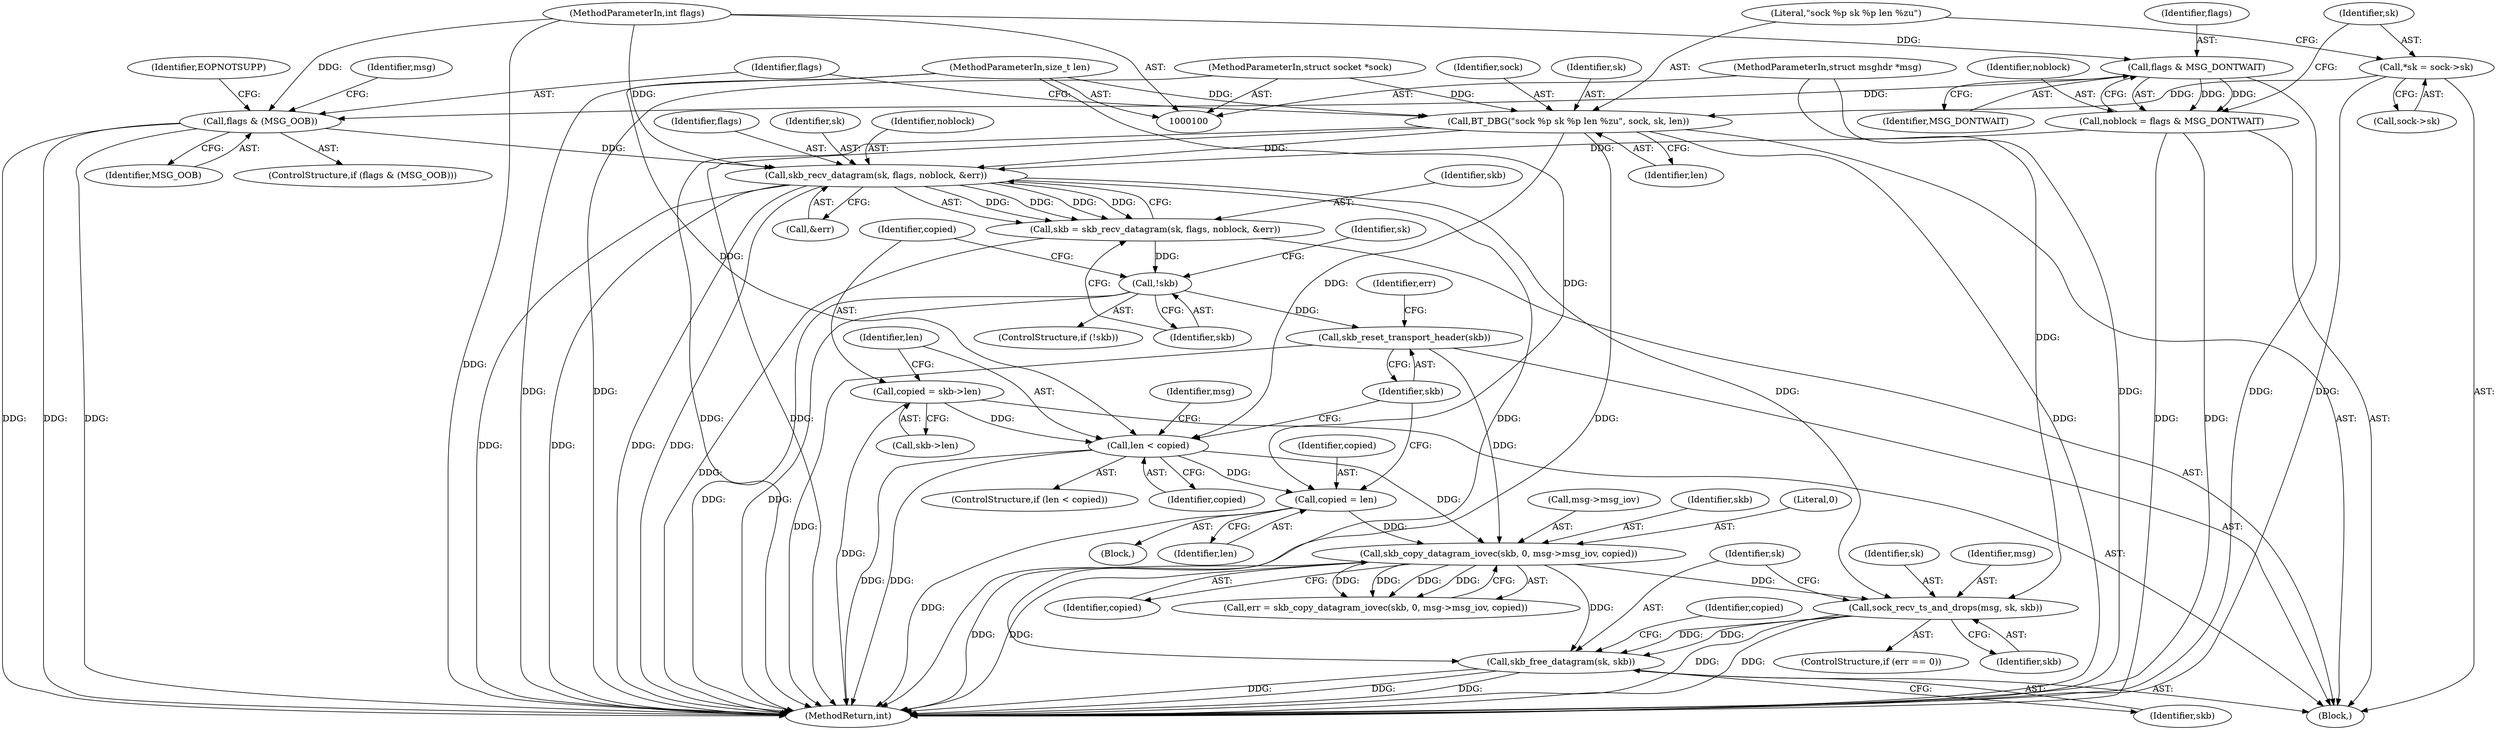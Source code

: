 digraph "0_linux_4683f42fde3977bdb4e8a09622788cc8b5313778@API" {
"1000198" [label="(Call,skb_free_datagram(sk, skb))"];
"1000141" [label="(Call,skb_recv_datagram(sk, flags, noblock, &err))"];
"1000122" [label="(Call,BT_DBG(\"sock %p sk %p len %zu\", sock, sk, len))"];
"1000102" [label="(MethodParameterIn,struct socket *sock)"];
"1000114" [label="(Call,*sk = sock->sk)"];
"1000104" [label="(MethodParameterIn,size_t len)"];
"1000128" [label="(Call,flags & (MSG_OOB))"];
"1000110" [label="(Call,flags & MSG_DONTWAIT)"];
"1000105" [label="(MethodParameterIn,int flags)"];
"1000108" [label="(Call,noblock = flags & MSG_DONTWAIT)"];
"1000194" [label="(Call,sock_recv_ts_and_drops(msg, sk, skb))"];
"1000103" [label="(MethodParameterIn,struct msghdr *msg)"];
"1000183" [label="(Call,skb_copy_datagram_iovec(skb, 0, msg->msg_iov, copied))"];
"1000179" [label="(Call,skb_reset_transport_header(skb))"];
"1000148" [label="(Call,!skb)"];
"1000139" [label="(Call,skb = skb_recv_datagram(sk, flags, noblock, &err))"];
"1000167" [label="(Call,len < copied)"];
"1000161" [label="(Call,copied = skb->len)"];
"1000176" [label="(Call,copied = len)"];
"1000139" [label="(Call,skb = skb_recv_datagram(sk, flags, noblock, &err))"];
"1000197" [label="(Identifier,skb)"];
"1000182" [label="(Identifier,err)"];
"1000166" [label="(ControlStructure,if (len < copied))"];
"1000126" [label="(Identifier,len)"];
"1000198" [label="(Call,skb_free_datagram(sk, skb))"];
"1000196" [label="(Identifier,sk)"];
"1000128" [label="(Call,flags & (MSG_OOB))"];
"1000122" [label="(Call,BT_DBG(\"sock %p sk %p len %zu\", sock, sk, len))"];
"1000186" [label="(Call,msg->msg_iov)"];
"1000177" [label="(Identifier,copied)"];
"1000143" [label="(Identifier,flags)"];
"1000194" [label="(Call,sock_recv_ts_and_drops(msg, sk, skb))"];
"1000167" [label="(Call,len < copied)"];
"1000130" [label="(Identifier,MSG_OOB)"];
"1000180" [label="(Identifier,skb)"];
"1000104" [label="(MethodParameterIn,size_t len)"];
"1000111" [label="(Identifier,flags)"];
"1000141" [label="(Call,skb_recv_datagram(sk, flags, noblock, &err))"];
"1000109" [label="(Identifier,noblock)"];
"1000140" [label="(Identifier,skb)"];
"1000110" [label="(Call,flags & MSG_DONTWAIT)"];
"1000189" [label="(Identifier,copied)"];
"1000190" [label="(ControlStructure,if (err == 0))"];
"1000184" [label="(Identifier,skb)"];
"1000142" [label="(Identifier,sk)"];
"1000161" [label="(Call,copied = skb->len)"];
"1000136" [label="(Identifier,msg)"];
"1000148" [label="(Call,!skb)"];
"1000108" [label="(Call,noblock = flags & MSG_DONTWAIT)"];
"1000147" [label="(ControlStructure,if (!skb))"];
"1000169" [label="(Identifier,copied)"];
"1000200" [label="(Identifier,skb)"];
"1000183" [label="(Call,skb_copy_datagram_iovec(skb, 0, msg->msg_iov, copied))"];
"1000124" [label="(Identifier,sock)"];
"1000129" [label="(Identifier,flags)"];
"1000133" [label="(Identifier,EOPNOTSUPP)"];
"1000178" [label="(Identifier,len)"];
"1000125" [label="(Identifier,sk)"];
"1000127" [label="(ControlStructure,if (flags & (MSG_OOB)))"];
"1000162" [label="(Identifier,copied)"];
"1000112" [label="(Identifier,MSG_DONTWAIT)"];
"1000168" [label="(Identifier,len)"];
"1000103" [label="(MethodParameterIn,struct msghdr *msg)"];
"1000163" [label="(Call,skb->len)"];
"1000106" [label="(Block,)"];
"1000102" [label="(MethodParameterIn,struct socket *sock)"];
"1000202" [label="(MethodReturn,int)"];
"1000149" [label="(Identifier,skb)"];
"1000116" [label="(Call,sock->sk)"];
"1000195" [label="(Identifier,msg)"];
"1000201" [label="(Identifier,copied)"];
"1000115" [label="(Identifier,sk)"];
"1000179" [label="(Call,skb_reset_transport_header(skb))"];
"1000154" [label="(Identifier,sk)"];
"1000176" [label="(Call,copied = len)"];
"1000114" [label="(Call,*sk = sock->sk)"];
"1000170" [label="(Block,)"];
"1000145" [label="(Call,&err)"];
"1000173" [label="(Identifier,msg)"];
"1000105" [label="(MethodParameterIn,int flags)"];
"1000185" [label="(Literal,0)"];
"1000199" [label="(Identifier,sk)"];
"1000123" [label="(Literal,\"sock %p sk %p len %zu\")"];
"1000181" [label="(Call,err = skb_copy_datagram_iovec(skb, 0, msg->msg_iov, copied))"];
"1000144" [label="(Identifier,noblock)"];
"1000198" -> "1000106"  [label="AST: "];
"1000198" -> "1000200"  [label="CFG: "];
"1000199" -> "1000198"  [label="AST: "];
"1000200" -> "1000198"  [label="AST: "];
"1000201" -> "1000198"  [label="CFG: "];
"1000198" -> "1000202"  [label="DDG: "];
"1000198" -> "1000202"  [label="DDG: "];
"1000198" -> "1000202"  [label="DDG: "];
"1000141" -> "1000198"  [label="DDG: "];
"1000194" -> "1000198"  [label="DDG: "];
"1000194" -> "1000198"  [label="DDG: "];
"1000183" -> "1000198"  [label="DDG: "];
"1000141" -> "1000139"  [label="AST: "];
"1000141" -> "1000145"  [label="CFG: "];
"1000142" -> "1000141"  [label="AST: "];
"1000143" -> "1000141"  [label="AST: "];
"1000144" -> "1000141"  [label="AST: "];
"1000145" -> "1000141"  [label="AST: "];
"1000139" -> "1000141"  [label="CFG: "];
"1000141" -> "1000202"  [label="DDG: "];
"1000141" -> "1000202"  [label="DDG: "];
"1000141" -> "1000202"  [label="DDG: "];
"1000141" -> "1000202"  [label="DDG: "];
"1000141" -> "1000139"  [label="DDG: "];
"1000141" -> "1000139"  [label="DDG: "];
"1000141" -> "1000139"  [label="DDG: "];
"1000141" -> "1000139"  [label="DDG: "];
"1000122" -> "1000141"  [label="DDG: "];
"1000128" -> "1000141"  [label="DDG: "];
"1000105" -> "1000141"  [label="DDG: "];
"1000108" -> "1000141"  [label="DDG: "];
"1000141" -> "1000194"  [label="DDG: "];
"1000122" -> "1000106"  [label="AST: "];
"1000122" -> "1000126"  [label="CFG: "];
"1000123" -> "1000122"  [label="AST: "];
"1000124" -> "1000122"  [label="AST: "];
"1000125" -> "1000122"  [label="AST: "];
"1000126" -> "1000122"  [label="AST: "];
"1000129" -> "1000122"  [label="CFG: "];
"1000122" -> "1000202"  [label="DDG: "];
"1000122" -> "1000202"  [label="DDG: "];
"1000122" -> "1000202"  [label="DDG: "];
"1000122" -> "1000202"  [label="DDG: "];
"1000102" -> "1000122"  [label="DDG: "];
"1000114" -> "1000122"  [label="DDG: "];
"1000104" -> "1000122"  [label="DDG: "];
"1000122" -> "1000167"  [label="DDG: "];
"1000102" -> "1000100"  [label="AST: "];
"1000102" -> "1000202"  [label="DDG: "];
"1000114" -> "1000106"  [label="AST: "];
"1000114" -> "1000116"  [label="CFG: "];
"1000115" -> "1000114"  [label="AST: "];
"1000116" -> "1000114"  [label="AST: "];
"1000123" -> "1000114"  [label="CFG: "];
"1000114" -> "1000202"  [label="DDG: "];
"1000104" -> "1000100"  [label="AST: "];
"1000104" -> "1000202"  [label="DDG: "];
"1000104" -> "1000167"  [label="DDG: "];
"1000104" -> "1000176"  [label="DDG: "];
"1000128" -> "1000127"  [label="AST: "];
"1000128" -> "1000130"  [label="CFG: "];
"1000129" -> "1000128"  [label="AST: "];
"1000130" -> "1000128"  [label="AST: "];
"1000133" -> "1000128"  [label="CFG: "];
"1000136" -> "1000128"  [label="CFG: "];
"1000128" -> "1000202"  [label="DDG: "];
"1000128" -> "1000202"  [label="DDG: "];
"1000128" -> "1000202"  [label="DDG: "];
"1000110" -> "1000128"  [label="DDG: "];
"1000105" -> "1000128"  [label="DDG: "];
"1000110" -> "1000108"  [label="AST: "];
"1000110" -> "1000112"  [label="CFG: "];
"1000111" -> "1000110"  [label="AST: "];
"1000112" -> "1000110"  [label="AST: "];
"1000108" -> "1000110"  [label="CFG: "];
"1000110" -> "1000202"  [label="DDG: "];
"1000110" -> "1000108"  [label="DDG: "];
"1000110" -> "1000108"  [label="DDG: "];
"1000105" -> "1000110"  [label="DDG: "];
"1000105" -> "1000100"  [label="AST: "];
"1000105" -> "1000202"  [label="DDG: "];
"1000108" -> "1000106"  [label="AST: "];
"1000109" -> "1000108"  [label="AST: "];
"1000115" -> "1000108"  [label="CFG: "];
"1000108" -> "1000202"  [label="DDG: "];
"1000108" -> "1000202"  [label="DDG: "];
"1000194" -> "1000190"  [label="AST: "];
"1000194" -> "1000197"  [label="CFG: "];
"1000195" -> "1000194"  [label="AST: "];
"1000196" -> "1000194"  [label="AST: "];
"1000197" -> "1000194"  [label="AST: "];
"1000199" -> "1000194"  [label="CFG: "];
"1000194" -> "1000202"  [label="DDG: "];
"1000194" -> "1000202"  [label="DDG: "];
"1000103" -> "1000194"  [label="DDG: "];
"1000183" -> "1000194"  [label="DDG: "];
"1000103" -> "1000100"  [label="AST: "];
"1000103" -> "1000202"  [label="DDG: "];
"1000183" -> "1000181"  [label="AST: "];
"1000183" -> "1000189"  [label="CFG: "];
"1000184" -> "1000183"  [label="AST: "];
"1000185" -> "1000183"  [label="AST: "];
"1000186" -> "1000183"  [label="AST: "];
"1000189" -> "1000183"  [label="AST: "];
"1000181" -> "1000183"  [label="CFG: "];
"1000183" -> "1000202"  [label="DDG: "];
"1000183" -> "1000202"  [label="DDG: "];
"1000183" -> "1000181"  [label="DDG: "];
"1000183" -> "1000181"  [label="DDG: "];
"1000183" -> "1000181"  [label="DDG: "];
"1000183" -> "1000181"  [label="DDG: "];
"1000179" -> "1000183"  [label="DDG: "];
"1000167" -> "1000183"  [label="DDG: "];
"1000176" -> "1000183"  [label="DDG: "];
"1000179" -> "1000106"  [label="AST: "];
"1000179" -> "1000180"  [label="CFG: "];
"1000180" -> "1000179"  [label="AST: "];
"1000182" -> "1000179"  [label="CFG: "];
"1000179" -> "1000202"  [label="DDG: "];
"1000148" -> "1000179"  [label="DDG: "];
"1000148" -> "1000147"  [label="AST: "];
"1000148" -> "1000149"  [label="CFG: "];
"1000149" -> "1000148"  [label="AST: "];
"1000154" -> "1000148"  [label="CFG: "];
"1000162" -> "1000148"  [label="CFG: "];
"1000148" -> "1000202"  [label="DDG: "];
"1000148" -> "1000202"  [label="DDG: "];
"1000139" -> "1000148"  [label="DDG: "];
"1000139" -> "1000106"  [label="AST: "];
"1000140" -> "1000139"  [label="AST: "];
"1000149" -> "1000139"  [label="CFG: "];
"1000139" -> "1000202"  [label="DDG: "];
"1000167" -> "1000166"  [label="AST: "];
"1000167" -> "1000169"  [label="CFG: "];
"1000168" -> "1000167"  [label="AST: "];
"1000169" -> "1000167"  [label="AST: "];
"1000173" -> "1000167"  [label="CFG: "];
"1000180" -> "1000167"  [label="CFG: "];
"1000167" -> "1000202"  [label="DDG: "];
"1000167" -> "1000202"  [label="DDG: "];
"1000161" -> "1000167"  [label="DDG: "];
"1000167" -> "1000176"  [label="DDG: "];
"1000161" -> "1000106"  [label="AST: "];
"1000161" -> "1000163"  [label="CFG: "];
"1000162" -> "1000161"  [label="AST: "];
"1000163" -> "1000161"  [label="AST: "];
"1000168" -> "1000161"  [label="CFG: "];
"1000161" -> "1000202"  [label="DDG: "];
"1000176" -> "1000170"  [label="AST: "];
"1000176" -> "1000178"  [label="CFG: "];
"1000177" -> "1000176"  [label="AST: "];
"1000178" -> "1000176"  [label="AST: "];
"1000180" -> "1000176"  [label="CFG: "];
"1000176" -> "1000202"  [label="DDG: "];
}
